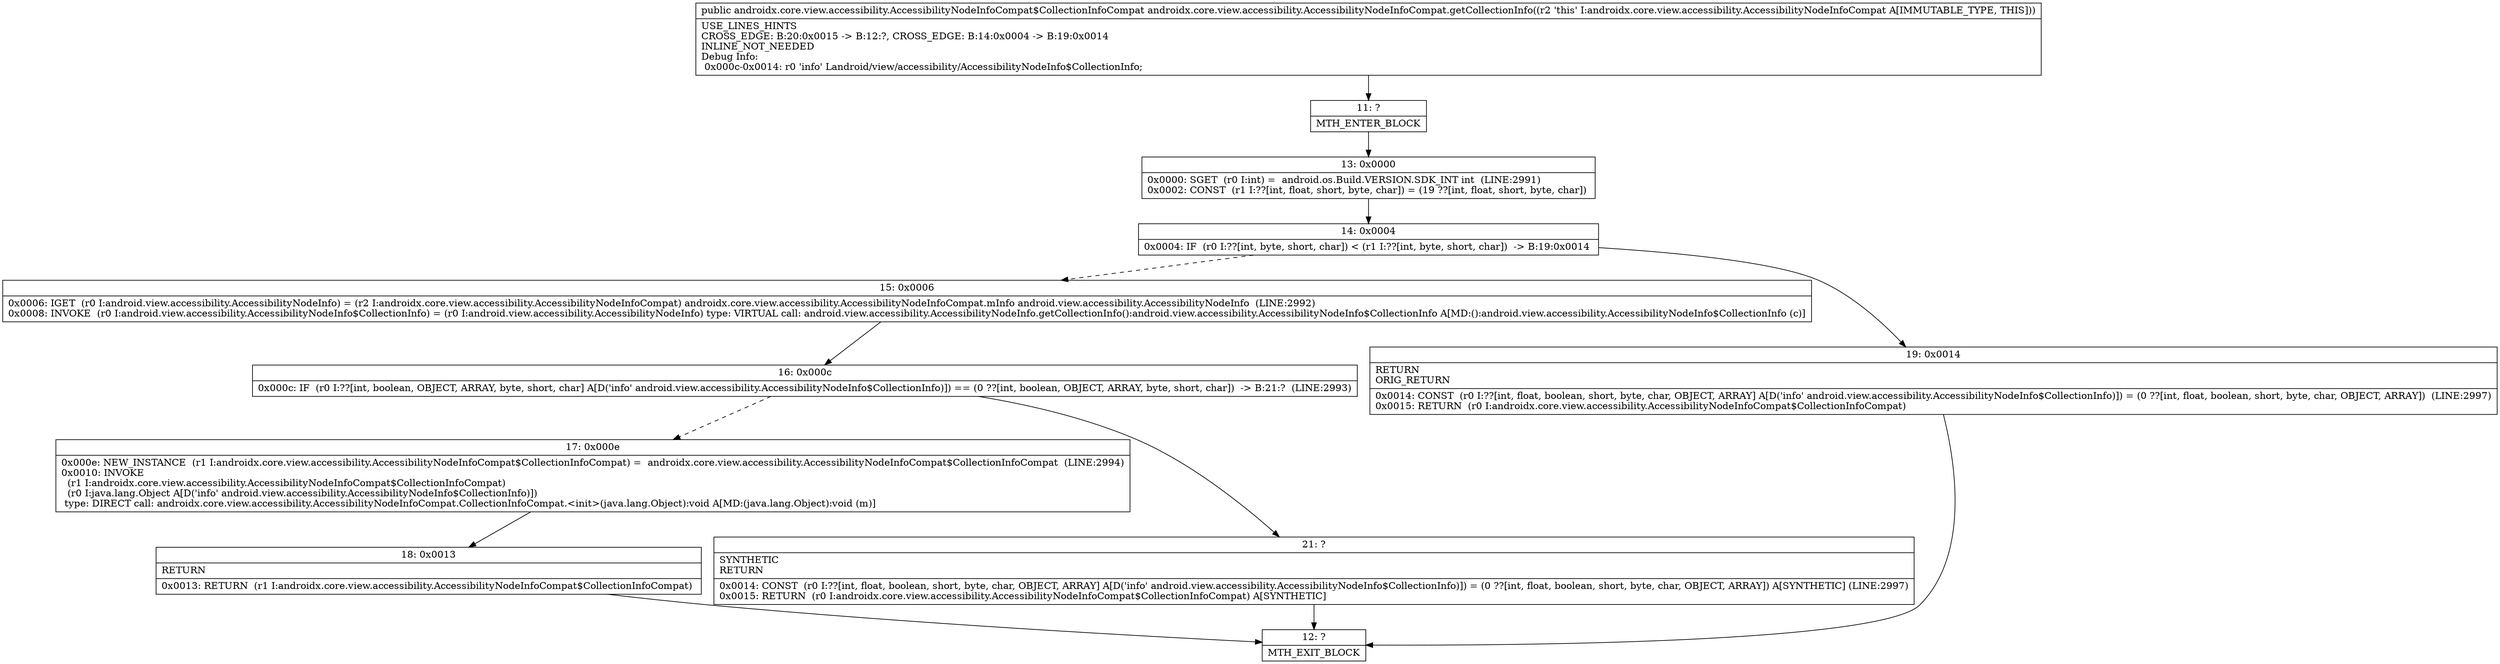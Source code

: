 digraph "CFG forandroidx.core.view.accessibility.AccessibilityNodeInfoCompat.getCollectionInfo()Landroidx\/core\/view\/accessibility\/AccessibilityNodeInfoCompat$CollectionInfoCompat;" {
Node_11 [shape=record,label="{11\:\ ?|MTH_ENTER_BLOCK\l}"];
Node_13 [shape=record,label="{13\:\ 0x0000|0x0000: SGET  (r0 I:int) =  android.os.Build.VERSION.SDK_INT int  (LINE:2991)\l0x0002: CONST  (r1 I:??[int, float, short, byte, char]) = (19 ??[int, float, short, byte, char]) \l}"];
Node_14 [shape=record,label="{14\:\ 0x0004|0x0004: IF  (r0 I:??[int, byte, short, char]) \< (r1 I:??[int, byte, short, char])  \-\> B:19:0x0014 \l}"];
Node_15 [shape=record,label="{15\:\ 0x0006|0x0006: IGET  (r0 I:android.view.accessibility.AccessibilityNodeInfo) = (r2 I:androidx.core.view.accessibility.AccessibilityNodeInfoCompat) androidx.core.view.accessibility.AccessibilityNodeInfoCompat.mInfo android.view.accessibility.AccessibilityNodeInfo  (LINE:2992)\l0x0008: INVOKE  (r0 I:android.view.accessibility.AccessibilityNodeInfo$CollectionInfo) = (r0 I:android.view.accessibility.AccessibilityNodeInfo) type: VIRTUAL call: android.view.accessibility.AccessibilityNodeInfo.getCollectionInfo():android.view.accessibility.AccessibilityNodeInfo$CollectionInfo A[MD:():android.view.accessibility.AccessibilityNodeInfo$CollectionInfo (c)]\l}"];
Node_16 [shape=record,label="{16\:\ 0x000c|0x000c: IF  (r0 I:??[int, boolean, OBJECT, ARRAY, byte, short, char] A[D('info' android.view.accessibility.AccessibilityNodeInfo$CollectionInfo)]) == (0 ??[int, boolean, OBJECT, ARRAY, byte, short, char])  \-\> B:21:?  (LINE:2993)\l}"];
Node_17 [shape=record,label="{17\:\ 0x000e|0x000e: NEW_INSTANCE  (r1 I:androidx.core.view.accessibility.AccessibilityNodeInfoCompat$CollectionInfoCompat) =  androidx.core.view.accessibility.AccessibilityNodeInfoCompat$CollectionInfoCompat  (LINE:2994)\l0x0010: INVOKE  \l  (r1 I:androidx.core.view.accessibility.AccessibilityNodeInfoCompat$CollectionInfoCompat)\l  (r0 I:java.lang.Object A[D('info' android.view.accessibility.AccessibilityNodeInfo$CollectionInfo)])\l type: DIRECT call: androidx.core.view.accessibility.AccessibilityNodeInfoCompat.CollectionInfoCompat.\<init\>(java.lang.Object):void A[MD:(java.lang.Object):void (m)]\l}"];
Node_18 [shape=record,label="{18\:\ 0x0013|RETURN\l|0x0013: RETURN  (r1 I:androidx.core.view.accessibility.AccessibilityNodeInfoCompat$CollectionInfoCompat) \l}"];
Node_12 [shape=record,label="{12\:\ ?|MTH_EXIT_BLOCK\l}"];
Node_21 [shape=record,label="{21\:\ ?|SYNTHETIC\lRETURN\l|0x0014: CONST  (r0 I:??[int, float, boolean, short, byte, char, OBJECT, ARRAY] A[D('info' android.view.accessibility.AccessibilityNodeInfo$CollectionInfo)]) = (0 ??[int, float, boolean, short, byte, char, OBJECT, ARRAY]) A[SYNTHETIC] (LINE:2997)\l0x0015: RETURN  (r0 I:androidx.core.view.accessibility.AccessibilityNodeInfoCompat$CollectionInfoCompat) A[SYNTHETIC]\l}"];
Node_19 [shape=record,label="{19\:\ 0x0014|RETURN\lORIG_RETURN\l|0x0014: CONST  (r0 I:??[int, float, boolean, short, byte, char, OBJECT, ARRAY] A[D('info' android.view.accessibility.AccessibilityNodeInfo$CollectionInfo)]) = (0 ??[int, float, boolean, short, byte, char, OBJECT, ARRAY])  (LINE:2997)\l0x0015: RETURN  (r0 I:androidx.core.view.accessibility.AccessibilityNodeInfoCompat$CollectionInfoCompat) \l}"];
MethodNode[shape=record,label="{public androidx.core.view.accessibility.AccessibilityNodeInfoCompat$CollectionInfoCompat androidx.core.view.accessibility.AccessibilityNodeInfoCompat.getCollectionInfo((r2 'this' I:androidx.core.view.accessibility.AccessibilityNodeInfoCompat A[IMMUTABLE_TYPE, THIS]))  | USE_LINES_HINTS\lCROSS_EDGE: B:20:0x0015 \-\> B:12:?, CROSS_EDGE: B:14:0x0004 \-\> B:19:0x0014\lINLINE_NOT_NEEDED\lDebug Info:\l  0x000c\-0x0014: r0 'info' Landroid\/view\/accessibility\/AccessibilityNodeInfo$CollectionInfo;\l}"];
MethodNode -> Node_11;Node_11 -> Node_13;
Node_13 -> Node_14;
Node_14 -> Node_15[style=dashed];
Node_14 -> Node_19;
Node_15 -> Node_16;
Node_16 -> Node_17[style=dashed];
Node_16 -> Node_21;
Node_17 -> Node_18;
Node_18 -> Node_12;
Node_21 -> Node_12;
Node_19 -> Node_12;
}

